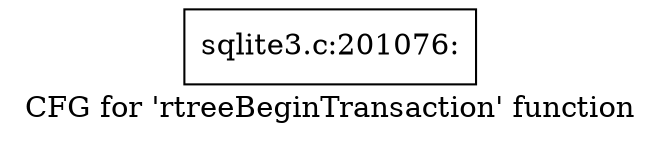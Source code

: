 digraph "CFG for 'rtreeBeginTransaction' function" {
	label="CFG for 'rtreeBeginTransaction' function";

	Node0x55c0fb699570 [shape=record,label="{sqlite3.c:201076:}"];
}
